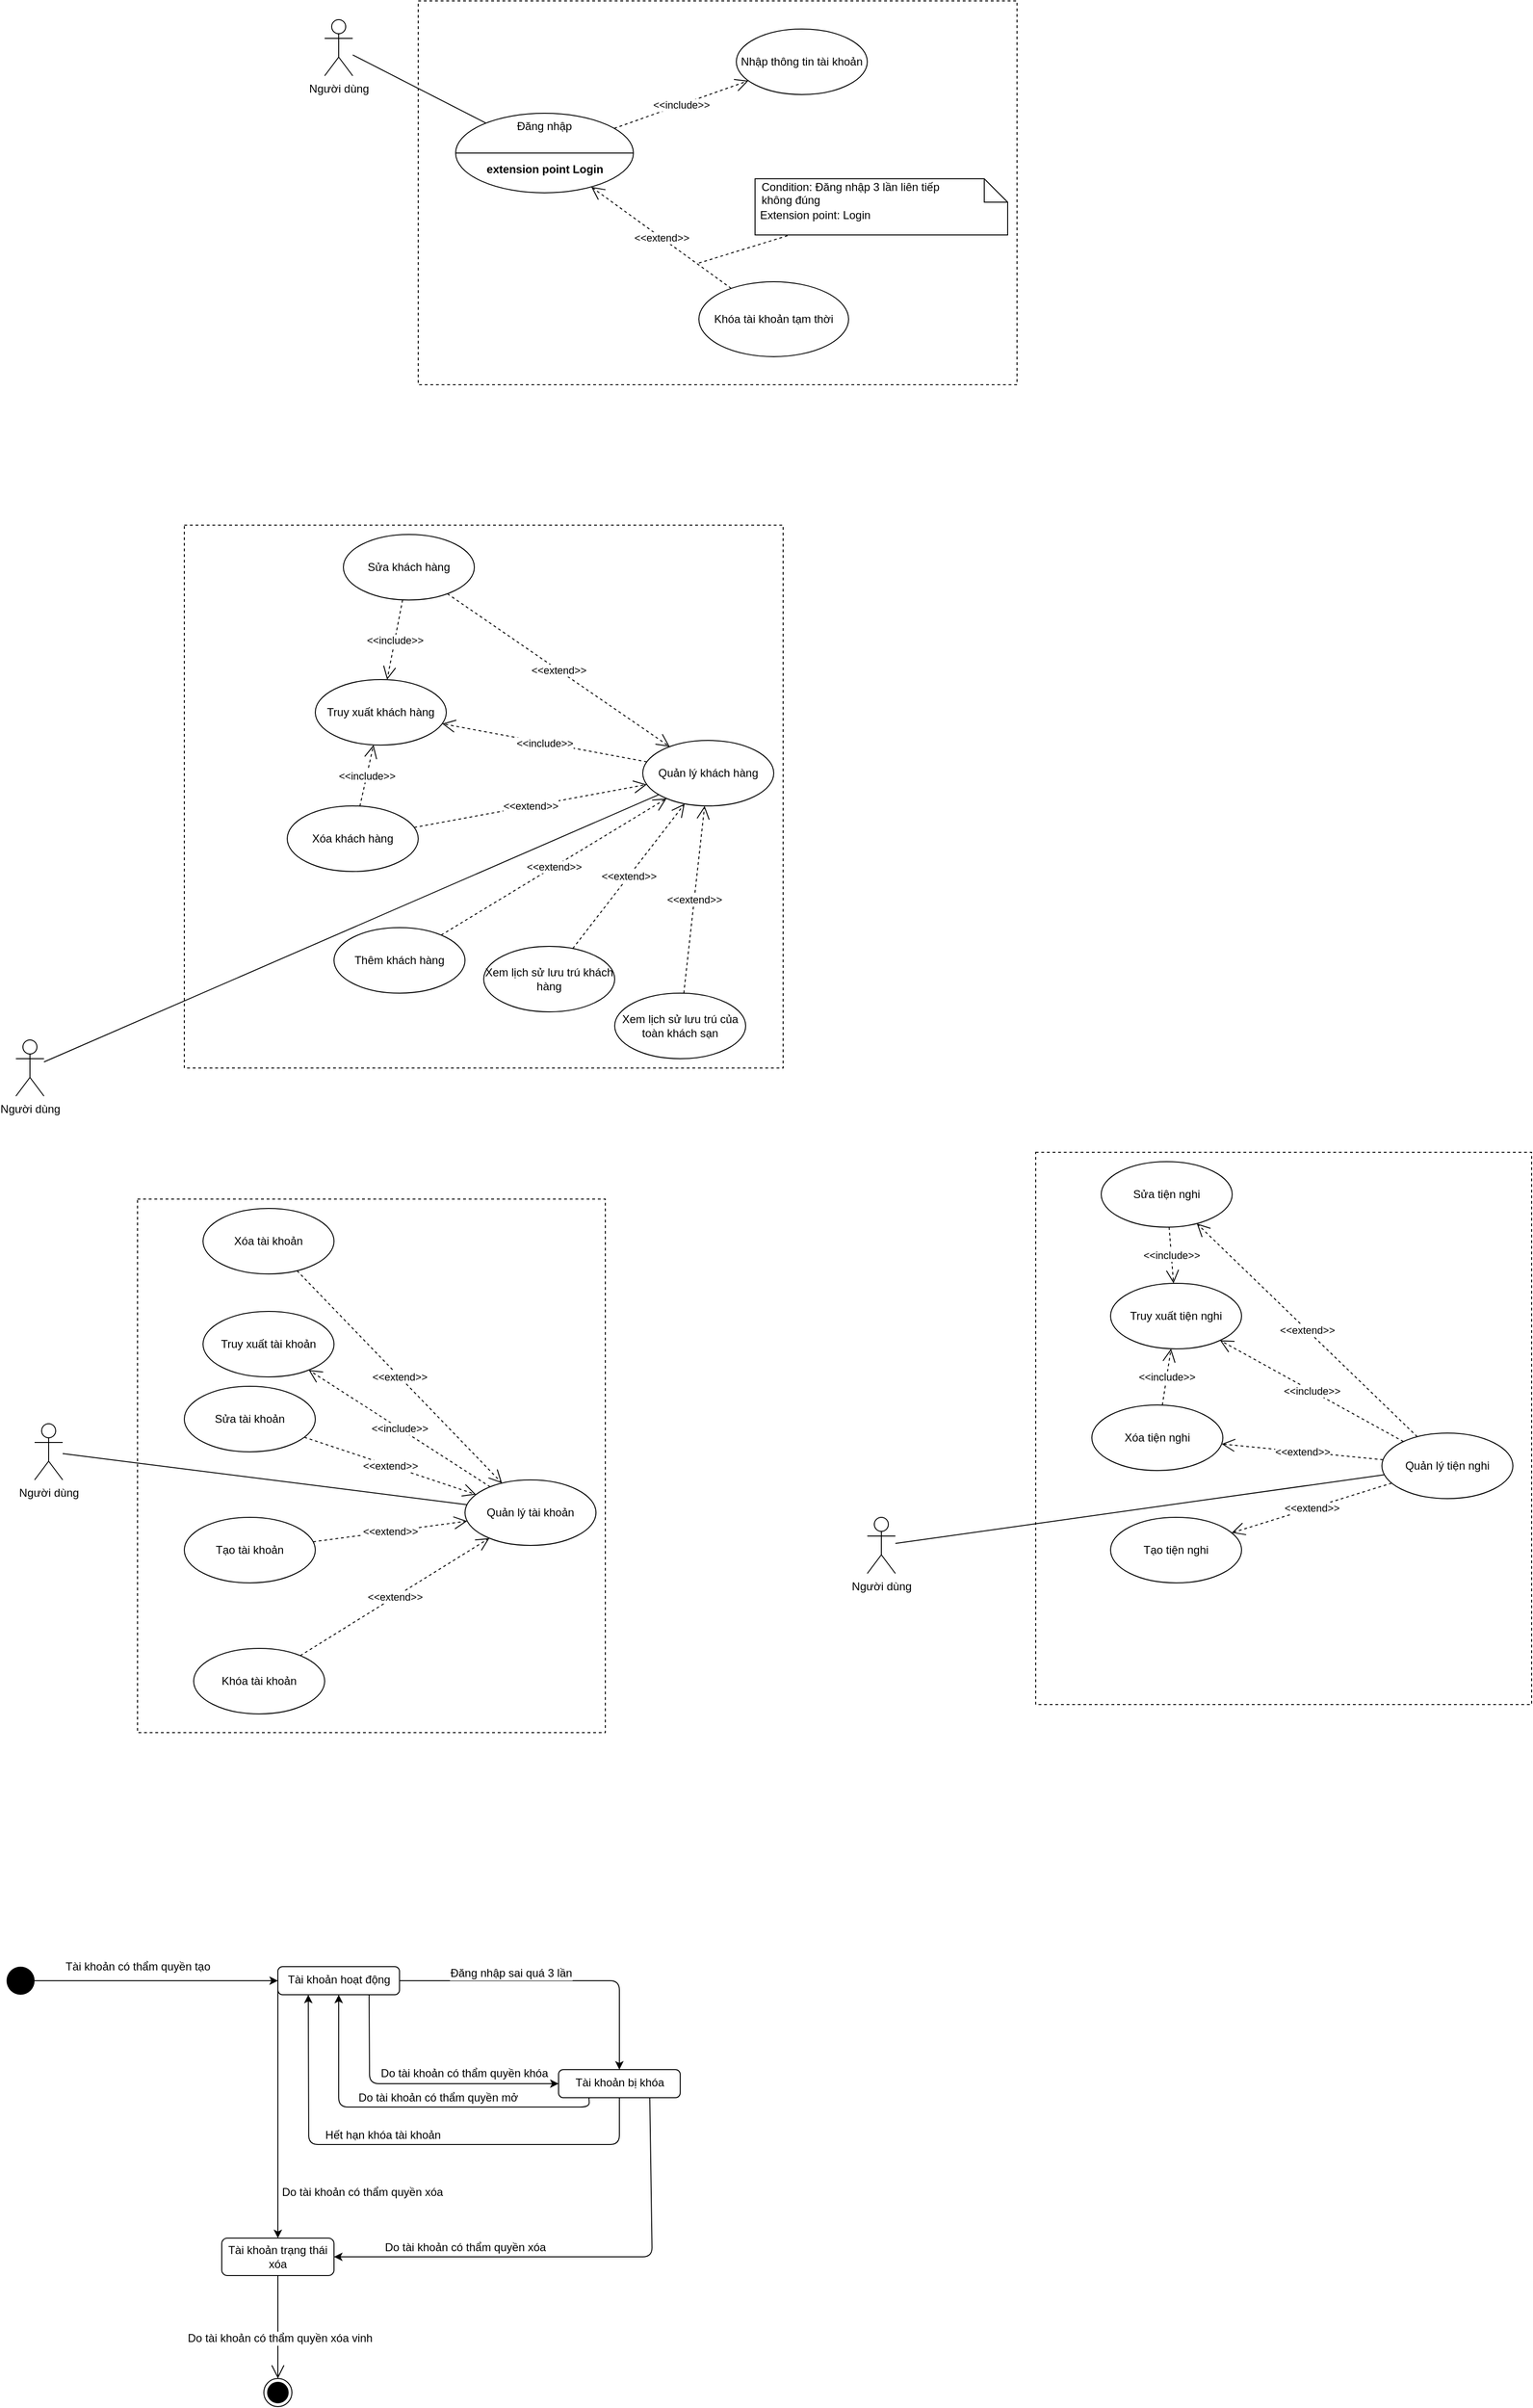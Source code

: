 <mxfile version="13.9.9" type="device"><diagram id="gdsbBJe4uqg6A36XCmF6" name="Page-1"><mxGraphModel dx="1776" dy="626" grid="1" gridSize="10" guides="1" tooltips="1" connect="1" arrows="1" fold="1" page="1" pageScale="1" pageWidth="850" pageHeight="1100" math="0" shadow="0"><root><mxCell id="0"/><mxCell id="1" parent="0"/><mxCell id="9LWGF8vVPzJAhm62j6cg-28" value="" style="rounded=0;whiteSpace=wrap;html=1;dashed=1;" parent="1" vertex="1"><mxGeometry x="860" y="1380" width="530" height="590" as="geometry"/></mxCell><mxCell id="z4V_FlqPf0spDL0bxKyA-69" value="" style="rounded=0;whiteSpace=wrap;html=1;align=center;dashed=1;" parent="1" vertex="1"><mxGeometry x="-100" y="1430" width="500" height="570" as="geometry"/></mxCell><mxCell id="z4V_FlqPf0spDL0bxKyA-40" value="" style="rounded=0;whiteSpace=wrap;html=1;align=center;dashed=1;" parent="1" vertex="1"><mxGeometry x="-50" y="710" width="640" height="580" as="geometry"/></mxCell><mxCell id="z4V_FlqPf0spDL0bxKyA-16" value="" style="rounded=0;whiteSpace=wrap;html=1;align=left;dashed=1;" parent="1" vertex="1"><mxGeometry x="200" y="150" width="640" height="410" as="geometry"/></mxCell><mxCell id="z4V_FlqPf0spDL0bxKyA-1" value="Người dùng" style="shape=umlActor;verticalLabelPosition=bottom;verticalAlign=top;html=1;" parent="1" vertex="1"><mxGeometry x="100" y="170" width="30" height="60" as="geometry"/></mxCell><mxCell id="z4V_FlqPf0spDL0bxKyA-2" value="Đăng nhập" style="ellipse;fillColor=#ffffff;strokeColor=#000000;verticalAlign=top;" parent="1" vertex="1"><mxGeometry x="240" y="270" width="190" height="85" as="geometry"/></mxCell><mxCell id="z4V_FlqPf0spDL0bxKyA-3" value="Nhập thông tin tài khoản" style="ellipse;whiteSpace=wrap;html=1;" parent="1" vertex="1"><mxGeometry x="540" y="180" width="140" height="70" as="geometry"/></mxCell><mxCell id="z4V_FlqPf0spDL0bxKyA-4" value="Khóa tài khoản tạm thời" style="ellipse;whiteSpace=wrap;html=1;" parent="1" vertex="1"><mxGeometry x="500" y="450" width="160" height="80" as="geometry"/></mxCell><mxCell id="z4V_FlqPf0spDL0bxKyA-5" value="&amp;lt;&amp;lt;include&amp;gt;&amp;gt;" style="endArrow=open;endSize=12;dashed=1;html=1;" parent="1" source="z4V_FlqPf0spDL0bxKyA-2" target="z4V_FlqPf0spDL0bxKyA-3" edge="1"><mxGeometry width="160" relative="1" as="geometry"><mxPoint x="280" y="480" as="sourcePoint"/><mxPoint x="440" y="480" as="targetPoint"/></mxGeometry></mxCell><mxCell id="z4V_FlqPf0spDL0bxKyA-6" value="&amp;lt;&amp;lt;extend&amp;gt;&amp;gt;" style="endArrow=open;endSize=12;dashed=1;html=1;" parent="1" source="z4V_FlqPf0spDL0bxKyA-4" target="z4V_FlqPf0spDL0bxKyA-2" edge="1"><mxGeometry width="160" relative="1" as="geometry"><mxPoint x="350" y="500" as="sourcePoint"/><mxPoint x="510" y="500" as="targetPoint"/></mxGeometry></mxCell><mxCell id="z4V_FlqPf0spDL0bxKyA-7" value="&amp;nbsp;Extension point: Login" style="shape=note2;boundedLbl=1;whiteSpace=wrap;html=1;size=25;verticalAlign=top;align=left;" parent="1" vertex="1"><mxGeometry x="560" y="340" width="270" height="60" as="geometry"/></mxCell><mxCell id="z4V_FlqPf0spDL0bxKyA-8" value="Condition: Đăng nhập 3 lần liên tiếp &#10;không đúng" style="resizeWidth=1;part=1;strokeColor=none;fillColor=none;align=left;spacingLeft=5;" parent="z4V_FlqPf0spDL0bxKyA-7" vertex="1"><mxGeometry width="270" height="30" relative="1" as="geometry"/></mxCell><mxCell id="z4V_FlqPf0spDL0bxKyA-10" value="" style="endArrow=none;dashed=1;html=1;" parent="1" target="z4V_FlqPf0spDL0bxKyA-7" edge="1"><mxGeometry width="50" height="50" relative="1" as="geometry"><mxPoint x="500" y="430" as="sourcePoint"/><mxPoint x="410" y="490" as="targetPoint"/></mxGeometry></mxCell><mxCell id="z4V_FlqPf0spDL0bxKyA-12" value="" style="endArrow=none;html=1;entryX=1;entryY=0.5;entryDx=0;entryDy=0;exitX=0;exitY=0.5;exitDx=0;exitDy=0;" parent="1" source="z4V_FlqPf0spDL0bxKyA-2" target="z4V_FlqPf0spDL0bxKyA-2" edge="1"><mxGeometry width="50" height="50" relative="1" as="geometry"><mxPoint x="250" y="500" as="sourcePoint"/><mxPoint x="300" y="450" as="targetPoint"/></mxGeometry></mxCell><mxCell id="z4V_FlqPf0spDL0bxKyA-13" value="extension point Login" style="text;html=1;align=center;verticalAlign=middle;resizable=0;points=[];autosize=1;fontStyle=1" parent="1" vertex="1"><mxGeometry x="265" y="320" width="140" height="20" as="geometry"/></mxCell><mxCell id="z4V_FlqPf0spDL0bxKyA-14" value="" style="endArrow=none;html=1;" parent="1" source="z4V_FlqPf0spDL0bxKyA-1" target="z4V_FlqPf0spDL0bxKyA-2" edge="1"><mxGeometry width="50" height="50" relative="1" as="geometry"><mxPoint x="180" y="490" as="sourcePoint"/><mxPoint x="230" y="440" as="targetPoint"/></mxGeometry></mxCell><mxCell id="z4V_FlqPf0spDL0bxKyA-20" value="Người dùng" style="shape=umlActor;verticalLabelPosition=bottom;verticalAlign=top;html=1;outlineConnect=0;align=center;" parent="1" vertex="1"><mxGeometry x="-230" y="1260" width="30" height="60" as="geometry"/></mxCell><mxCell id="z4V_FlqPf0spDL0bxKyA-21" value="Quản lý khách hàng" style="ellipse;whiteSpace=wrap;html=1;align=center;" parent="1" vertex="1"><mxGeometry x="440" y="940" width="140" height="70" as="geometry"/></mxCell><mxCell id="z4V_FlqPf0spDL0bxKyA-22" value="Thêm khách hàng" style="ellipse;whiteSpace=wrap;html=1;align=center;" parent="1" vertex="1"><mxGeometry x="110" y="1140" width="140" height="70" as="geometry"/></mxCell><mxCell id="z4V_FlqPf0spDL0bxKyA-23" value="Xóa khách hàng" style="ellipse;whiteSpace=wrap;html=1;align=center;" parent="1" vertex="1"><mxGeometry x="60" y="1010" width="140" height="70" as="geometry"/></mxCell><mxCell id="z4V_FlqPf0spDL0bxKyA-24" value="Sửa khách hàng" style="ellipse;whiteSpace=wrap;html=1;align=center;" parent="1" vertex="1"><mxGeometry x="120" y="720" width="140" height="70" as="geometry"/></mxCell><mxCell id="z4V_FlqPf0spDL0bxKyA-25" value="Truy xuất khách hàng" style="ellipse;whiteSpace=wrap;html=1;align=center;" parent="1" vertex="1"><mxGeometry x="90" y="875" width="140" height="70" as="geometry"/></mxCell><mxCell id="z4V_FlqPf0spDL0bxKyA-26" value="Xem lịch sử lưu trú khách hàng" style="ellipse;whiteSpace=wrap;html=1;align=center;" parent="1" vertex="1"><mxGeometry x="270" y="1160" width="140" height="70" as="geometry"/></mxCell><mxCell id="z4V_FlqPf0spDL0bxKyA-27" value="Xem lịch sử lưu trú của toàn khách sạn" style="ellipse;whiteSpace=wrap;html=1;align=center;" parent="1" vertex="1"><mxGeometry x="410" y="1210" width="140" height="70" as="geometry"/></mxCell><mxCell id="z4V_FlqPf0spDL0bxKyA-28" value="" style="endArrow=none;html=1;" parent="1" source="z4V_FlqPf0spDL0bxKyA-20" target="z4V_FlqPf0spDL0bxKyA-21" edge="1"><mxGeometry width="50" height="50" relative="1" as="geometry"><mxPoint x="40" y="970" as="sourcePoint"/><mxPoint x="90" y="920" as="targetPoint"/></mxGeometry></mxCell><mxCell id="z4V_FlqPf0spDL0bxKyA-29" value="&amp;lt;&amp;lt;extend&amp;gt;&amp;gt;" style="endArrow=open;endSize=12;dashed=1;html=1;" parent="1" source="z4V_FlqPf0spDL0bxKyA-24" target="z4V_FlqPf0spDL0bxKyA-21" edge="1"><mxGeometry width="160" relative="1" as="geometry"><mxPoint x="300" y="960" as="sourcePoint"/><mxPoint x="460" y="960" as="targetPoint"/></mxGeometry></mxCell><mxCell id="z4V_FlqPf0spDL0bxKyA-30" value="&amp;lt;&amp;lt;extend&amp;gt;&amp;gt;" style="endArrow=open;endSize=12;dashed=1;html=1;" parent="1" source="z4V_FlqPf0spDL0bxKyA-23" target="z4V_FlqPf0spDL0bxKyA-21" edge="1"><mxGeometry width="160" relative="1" as="geometry"><mxPoint x="310" y="1050" as="sourcePoint"/><mxPoint x="470" y="1050" as="targetPoint"/></mxGeometry></mxCell><mxCell id="z4V_FlqPf0spDL0bxKyA-33" value="&amp;lt;&amp;lt;extend&amp;gt;&amp;gt;" style="endArrow=open;endSize=12;dashed=1;html=1;" parent="1" source="z4V_FlqPf0spDL0bxKyA-22" target="z4V_FlqPf0spDL0bxKyA-21" edge="1"><mxGeometry width="160" relative="1" as="geometry"><mxPoint x="170" y="990" as="sourcePoint"/><mxPoint x="330" y="990" as="targetPoint"/></mxGeometry></mxCell><mxCell id="z4V_FlqPf0spDL0bxKyA-34" value="&amp;lt;&amp;lt;extend&amp;gt;&amp;gt;" style="endArrow=open;endSize=12;dashed=1;html=1;" parent="1" source="z4V_FlqPf0spDL0bxKyA-26" target="z4V_FlqPf0spDL0bxKyA-21" edge="1"><mxGeometry width="160" relative="1" as="geometry"><mxPoint x="130" y="980" as="sourcePoint"/><mxPoint x="290" y="980" as="targetPoint"/></mxGeometry></mxCell><mxCell id="z4V_FlqPf0spDL0bxKyA-35" value="&amp;lt;&amp;lt;extend&amp;gt;&amp;gt;" style="endArrow=open;endSize=12;dashed=1;html=1;" parent="1" source="z4V_FlqPf0spDL0bxKyA-27" target="z4V_FlqPf0spDL0bxKyA-21" edge="1"><mxGeometry width="160" relative="1" as="geometry"><mxPoint x="320" y="1120" as="sourcePoint"/><mxPoint x="480" y="1120" as="targetPoint"/></mxGeometry></mxCell><mxCell id="z4V_FlqPf0spDL0bxKyA-36" value="&amp;lt;&amp;lt;include&amp;gt;&amp;gt;" style="endArrow=open;endSize=12;dashed=1;html=1;" parent="1" source="z4V_FlqPf0spDL0bxKyA-21" target="z4V_FlqPf0spDL0bxKyA-25" edge="1"><mxGeometry width="160" relative="1" as="geometry"><mxPoint x="390" y="1040" as="sourcePoint"/><mxPoint x="550" y="1040" as="targetPoint"/></mxGeometry></mxCell><mxCell id="z4V_FlqPf0spDL0bxKyA-38" value="&amp;lt;&amp;lt;include&amp;gt;&amp;gt;" style="endArrow=open;endSize=12;dashed=1;html=1;" parent="1" source="z4V_FlqPf0spDL0bxKyA-24" target="z4V_FlqPf0spDL0bxKyA-25" edge="1"><mxGeometry width="160" relative="1" as="geometry"><mxPoint x="690" y="870" as="sourcePoint"/><mxPoint x="850" y="870" as="targetPoint"/></mxGeometry></mxCell><mxCell id="z4V_FlqPf0spDL0bxKyA-39" value="&amp;lt;&amp;lt;include&amp;gt;&amp;gt;" style="endArrow=open;endSize=12;dashed=1;html=1;" parent="1" source="z4V_FlqPf0spDL0bxKyA-23" target="z4V_FlqPf0spDL0bxKyA-25" edge="1"><mxGeometry width="160" relative="1" as="geometry"><mxPoint x="640" y="1160" as="sourcePoint"/><mxPoint x="800" y="1160" as="targetPoint"/></mxGeometry></mxCell><mxCell id="z4V_FlqPf0spDL0bxKyA-47" value="Quản lý tài khoản" style="ellipse;whiteSpace=wrap;html=1;align=center;" parent="1" vertex="1"><mxGeometry x="250" y="1730" width="140" height="70" as="geometry"/></mxCell><mxCell id="z4V_FlqPf0spDL0bxKyA-48" value="Người dùng" style="shape=umlActor;verticalLabelPosition=bottom;verticalAlign=top;html=1;align=center;" parent="1" vertex="1"><mxGeometry x="-210" y="1670" width="30" height="60" as="geometry"/></mxCell><mxCell id="z4V_FlqPf0spDL0bxKyA-50" value="Truy xuất tài khoản" style="ellipse;whiteSpace=wrap;html=1;align=center;" parent="1" vertex="1"><mxGeometry x="-30" y="1550" width="140" height="70" as="geometry"/></mxCell><mxCell id="z4V_FlqPf0spDL0bxKyA-51" value="Sửa tài khoản" style="ellipse;whiteSpace=wrap;html=1;align=center;" parent="1" vertex="1"><mxGeometry x="-50" y="1630" width="140" height="70" as="geometry"/></mxCell><mxCell id="z4V_FlqPf0spDL0bxKyA-52" value="Xóa tài khoản" style="ellipse;whiteSpace=wrap;html=1;align=center;" parent="1" vertex="1"><mxGeometry x="-30" y="1440" width="140" height="70" as="geometry"/></mxCell><mxCell id="z4V_FlqPf0spDL0bxKyA-53" value="Khóa tài khoản" style="ellipse;whiteSpace=wrap;html=1;align=center;" parent="1" vertex="1"><mxGeometry x="-40" y="1910" width="140" height="70" as="geometry"/></mxCell><mxCell id="z4V_FlqPf0spDL0bxKyA-56" value="Tạo tài khoản" style="ellipse;whiteSpace=wrap;html=1;align=center;" parent="1" vertex="1"><mxGeometry x="-50" y="1770" width="140" height="70" as="geometry"/></mxCell><mxCell id="z4V_FlqPf0spDL0bxKyA-58" value="&amp;lt;&amp;lt;extend&amp;gt;&amp;gt;" style="endArrow=open;endSize=12;dashed=1;html=1;" parent="1" source="z4V_FlqPf0spDL0bxKyA-53" target="z4V_FlqPf0spDL0bxKyA-47" edge="1"><mxGeometry width="160" relative="1" as="geometry"><mxPoint x="250" y="1960" as="sourcePoint"/><mxPoint x="410" y="1960" as="targetPoint"/></mxGeometry></mxCell><mxCell id="z4V_FlqPf0spDL0bxKyA-59" value="&amp;lt;&amp;lt;include&amp;gt;&amp;gt;" style="endArrow=open;endSize=12;dashed=1;html=1;" parent="1" source="z4V_FlqPf0spDL0bxKyA-47" target="z4V_FlqPf0spDL0bxKyA-50" edge="1"><mxGeometry width="160" relative="1" as="geometry"><mxPoint x="150" y="1690" as="sourcePoint"/><mxPoint x="310" y="1690" as="targetPoint"/></mxGeometry></mxCell><mxCell id="z4V_FlqPf0spDL0bxKyA-60" value="&amp;lt;&amp;lt;extend&amp;gt;&amp;gt;" style="endArrow=open;endSize=12;dashed=1;html=1;" parent="1" source="z4V_FlqPf0spDL0bxKyA-52" target="z4V_FlqPf0spDL0bxKyA-47" edge="1"><mxGeometry width="160" relative="1" as="geometry"><mxPoint x="130" y="1640" as="sourcePoint"/><mxPoint x="290" y="1640" as="targetPoint"/></mxGeometry></mxCell><mxCell id="z4V_FlqPf0spDL0bxKyA-61" value="&amp;lt;&amp;lt;extend&amp;gt;&amp;gt;" style="endArrow=open;endSize=12;dashed=1;html=1;" parent="1" source="z4V_FlqPf0spDL0bxKyA-51" target="z4V_FlqPf0spDL0bxKyA-47" edge="1"><mxGeometry width="160" relative="1" as="geometry"><mxPoint x="330" y="1860" as="sourcePoint"/><mxPoint x="490" y="1860" as="targetPoint"/></mxGeometry></mxCell><mxCell id="z4V_FlqPf0spDL0bxKyA-62" value="&amp;lt;&amp;lt;extend&amp;gt;&amp;gt;" style="endArrow=open;endSize=12;dashed=1;html=1;" parent="1" source="z4V_FlqPf0spDL0bxKyA-56" target="z4V_FlqPf0spDL0bxKyA-47" edge="1"><mxGeometry width="160" relative="1" as="geometry"><mxPoint x="350" y="1880" as="sourcePoint"/><mxPoint x="510" y="1880" as="targetPoint"/></mxGeometry></mxCell><mxCell id="z4V_FlqPf0spDL0bxKyA-66" value="" style="endArrow=none;html=1;" parent="1" source="z4V_FlqPf0spDL0bxKyA-47" target="z4V_FlqPf0spDL0bxKyA-48" edge="1"><mxGeometry width="50" height="50" relative="1" as="geometry"><mxPoint x="-190" y="1920" as="sourcePoint"/><mxPoint x="-140" y="1870" as="targetPoint"/></mxGeometry></mxCell><mxCell id="9LWGF8vVPzJAhm62j6cg-1" value="Người dùng" style="shape=umlActor;verticalLabelPosition=bottom;verticalAlign=top;html=1;" parent="1" vertex="1"><mxGeometry x="680" y="1770" width="30" height="60" as="geometry"/></mxCell><mxCell id="9LWGF8vVPzJAhm62j6cg-2" value="Quản lý tiện nghi" style="ellipse;whiteSpace=wrap;html=1;" parent="1" vertex="1"><mxGeometry x="1230" y="1680" width="140" height="70" as="geometry"/></mxCell><mxCell id="9LWGF8vVPzJAhm62j6cg-3" value="Tạo tiện nghi" style="ellipse;whiteSpace=wrap;html=1;" parent="1" vertex="1"><mxGeometry x="940" y="1770" width="140" height="70" as="geometry"/></mxCell><mxCell id="9LWGF8vVPzJAhm62j6cg-4" value="Sửa tiện nghi" style="ellipse;whiteSpace=wrap;html=1;" parent="1" vertex="1"><mxGeometry x="930" y="1390" width="140" height="70" as="geometry"/></mxCell><mxCell id="9LWGF8vVPzJAhm62j6cg-5" value="Xóa tiện nghi" style="ellipse;whiteSpace=wrap;html=1;" parent="1" vertex="1"><mxGeometry x="920" y="1650" width="140" height="70" as="geometry"/></mxCell><mxCell id="9LWGF8vVPzJAhm62j6cg-7" value="" style="endArrow=none;html=1;" parent="1" source="9LWGF8vVPzJAhm62j6cg-1" target="9LWGF8vVPzJAhm62j6cg-2" edge="1"><mxGeometry width="50" height="50" relative="1" as="geometry"><mxPoint x="780" y="1540" as="sourcePoint"/><mxPoint x="830" y="1490" as="targetPoint"/></mxGeometry></mxCell><mxCell id="9LWGF8vVPzJAhm62j6cg-9" value="Truy xuất tiện nghi" style="ellipse;whiteSpace=wrap;html=1;" parent="1" vertex="1"><mxGeometry x="940" y="1520" width="140" height="70" as="geometry"/></mxCell><mxCell id="9LWGF8vVPzJAhm62j6cg-10" value="&amp;lt;&amp;lt;include&amp;gt;&amp;gt;" style="endArrow=open;endSize=12;dashed=1;html=1;" parent="1" source="9LWGF8vVPzJAhm62j6cg-4" target="9LWGF8vVPzJAhm62j6cg-9" edge="1"><mxGeometry width="160" relative="1" as="geometry"><mxPoint x="1170" y="1580" as="sourcePoint"/><mxPoint x="1330" y="1580" as="targetPoint"/></mxGeometry></mxCell><mxCell id="9LWGF8vVPzJAhm62j6cg-11" value="&amp;lt;&amp;lt;include&amp;gt;&amp;gt;" style="endArrow=open;endSize=12;dashed=1;html=1;" parent="1" source="9LWGF8vVPzJAhm62j6cg-5" target="9LWGF8vVPzJAhm62j6cg-9" edge="1"><mxGeometry width="160" relative="1" as="geometry"><mxPoint x="640" y="1680" as="sourcePoint"/><mxPoint x="800" y="1680" as="targetPoint"/></mxGeometry></mxCell><mxCell id="9LWGF8vVPzJAhm62j6cg-20" value="&amp;lt;&amp;lt;extend&amp;gt;&amp;gt;" style="endArrow=open;endSize=12;dashed=1;html=1;" parent="1" source="9LWGF8vVPzJAhm62j6cg-2" target="9LWGF8vVPzJAhm62j6cg-4" edge="1"><mxGeometry width="160" relative="1" as="geometry"><mxPoint x="1240" y="1580" as="sourcePoint"/><mxPoint x="1360" y="1550" as="targetPoint"/></mxGeometry></mxCell><mxCell id="9LWGF8vVPzJAhm62j6cg-21" value="&amp;lt;&amp;lt;extend&amp;gt;&amp;gt;" style="endArrow=open;endSize=12;dashed=1;html=1;" parent="1" source="9LWGF8vVPzJAhm62j6cg-2" target="9LWGF8vVPzJAhm62j6cg-5" edge="1"><mxGeometry width="160" relative="1" as="geometry"><mxPoint x="1350" y="1550" as="sourcePoint"/><mxPoint x="1510" y="1550" as="targetPoint"/></mxGeometry></mxCell><mxCell id="9LWGF8vVPzJAhm62j6cg-23" value="&amp;lt;&amp;lt;include&amp;gt;&amp;gt;" style="endArrow=open;endSize=12;dashed=1;html=1;" parent="1" source="9LWGF8vVPzJAhm62j6cg-2" target="9LWGF8vVPzJAhm62j6cg-9" edge="1"><mxGeometry width="160" relative="1" as="geometry"><mxPoint x="1320" y="1550" as="sourcePoint"/><mxPoint x="1480" y="1550" as="targetPoint"/></mxGeometry></mxCell><mxCell id="9LWGF8vVPzJAhm62j6cg-25" value="&amp;lt;&amp;lt;extend&amp;gt;&amp;gt;" style="endArrow=open;endSize=12;dashed=1;html=1;" parent="1" source="9LWGF8vVPzJAhm62j6cg-2" target="9LWGF8vVPzJAhm62j6cg-3" edge="1"><mxGeometry width="160" relative="1" as="geometry"><mxPoint x="1250" y="1800" as="sourcePoint"/><mxPoint x="1410" y="1800" as="targetPoint"/></mxGeometry></mxCell><mxCell id="9LWGF8vVPzJAhm62j6cg-29" value="" style="ellipse;fillColor=#000000;strokeColor=none;dashed=1;fontSize=12;" parent="1" vertex="1"><mxGeometry x="-240" y="2250" width="30" height="30" as="geometry"/></mxCell><mxCell id="9LWGF8vVPzJAhm62j6cg-30" value="Tài khoản hoạt động" style="html=1;align=center;verticalAlign=top;rounded=1;absoluteArcSize=1;arcSize=10;dashed=0;fontSize=12;" parent="1" vertex="1"><mxGeometry x="50" y="2250" width="130" height="30" as="geometry"/></mxCell><mxCell id="9LWGF8vVPzJAhm62j6cg-31" value="Tài khoản bị khóa" style="html=1;align=center;verticalAlign=top;rounded=1;absoluteArcSize=1;arcSize=10;dashed=0;fontSize=12;" parent="1" vertex="1"><mxGeometry x="350" y="2360" width="130" height="30" as="geometry"/></mxCell><mxCell id="9LWGF8vVPzJAhm62j6cg-32" value="" style="endArrow=classic;html=1;fontSize=12;" parent="1" source="9LWGF8vVPzJAhm62j6cg-30" target="9LWGF8vVPzJAhm62j6cg-31" edge="1"><mxGeometry width="50" height="50" relative="1" as="geometry"><mxPoint x="190" y="2400" as="sourcePoint"/><mxPoint x="240" y="2350" as="targetPoint"/><Array as="points"><mxPoint x="415" y="2265"/></Array></mxGeometry></mxCell><mxCell id="9LWGF8vVPzJAhm62j6cg-33" value="Đăng nhập sai quá 3 lần" style="edgeLabel;html=1;align=center;verticalAlign=middle;resizable=0;points=[];fontSize=12;" parent="9LWGF8vVPzJAhm62j6cg-32" vertex="1" connectable="0"><mxGeometry x="-0.485" relative="1" as="geometry"><mxPoint x="34" y="-8" as="offset"/></mxGeometry></mxCell><mxCell id="9LWGF8vVPzJAhm62j6cg-34" value="" style="endArrow=classic;html=1;exitX=0.75;exitY=1;exitDx=0;exitDy=0;fontSize=12;" parent="1" source="9LWGF8vVPzJAhm62j6cg-30" target="9LWGF8vVPzJAhm62j6cg-31" edge="1"><mxGeometry width="50" height="50" relative="1" as="geometry"><mxPoint x="120" y="2390" as="sourcePoint"/><mxPoint x="170" y="2340" as="targetPoint"/><Array as="points"><mxPoint x="148" y="2375"/></Array></mxGeometry></mxCell><mxCell id="9LWGF8vVPzJAhm62j6cg-35" value="Do tài khoản có thẩm quyền khóa" style="edgeLabel;html=1;align=center;verticalAlign=middle;resizable=0;points=[];fontSize=12;" parent="9LWGF8vVPzJAhm62j6cg-34" vertex="1" connectable="0"><mxGeometry x="0.077" y="3" relative="1" as="geometry"><mxPoint x="36" y="-8" as="offset"/></mxGeometry></mxCell><mxCell id="9LWGF8vVPzJAhm62j6cg-36" value="" style="endArrow=classic;html=1;fontSize=12;" parent="1" source="9LWGF8vVPzJAhm62j6cg-29" target="9LWGF8vVPzJAhm62j6cg-30" edge="1"><mxGeometry width="50" height="50" relative="1" as="geometry"><mxPoint x="-10" y="2480" as="sourcePoint"/><mxPoint x="40" y="2430" as="targetPoint"/></mxGeometry></mxCell><mxCell id="9LWGF8vVPzJAhm62j6cg-50" value="Tài khoản có thẩm quyền tạo" style="edgeLabel;html=1;align=center;verticalAlign=middle;resizable=0;points=[];fontSize=12;" parent="9LWGF8vVPzJAhm62j6cg-36" vertex="1" connectable="0"><mxGeometry x="-0.333" y="3" relative="1" as="geometry"><mxPoint x="23" y="-12" as="offset"/></mxGeometry></mxCell><mxCell id="9LWGF8vVPzJAhm62j6cg-38" value="" style="endArrow=classic;html=1;entryX=0.5;entryY=1;entryDx=0;entryDy=0;exitX=0.25;exitY=1;exitDx=0;exitDy=0;fontSize=12;" parent="1" source="9LWGF8vVPzJAhm62j6cg-31" target="9LWGF8vVPzJAhm62j6cg-30" edge="1"><mxGeometry width="50" height="50" relative="1" as="geometry"><mxPoint x="270" y="2540" as="sourcePoint"/><mxPoint x="320" y="2490" as="targetPoint"/><Array as="points"><mxPoint x="383" y="2400"/><mxPoint x="115" y="2400"/></Array></mxGeometry></mxCell><mxCell id="9LWGF8vVPzJAhm62j6cg-39" value="Do tài khoản có thẩm quyền mở" style="edgeLabel;html=1;align=center;verticalAlign=middle;resizable=0;points=[];fontSize=12;" parent="9LWGF8vVPzJAhm62j6cg-38" vertex="1" connectable="0"><mxGeometry x="0.153" y="3" relative="1" as="geometry"><mxPoint x="56.99" y="-13" as="offset"/></mxGeometry></mxCell><mxCell id="9LWGF8vVPzJAhm62j6cg-40" value="" style="endArrow=classic;html=1;entryX=0.25;entryY=1;entryDx=0;entryDy=0;exitX=0.5;exitY=1;exitDx=0;exitDy=0;fontSize=12;" parent="1" source="9LWGF8vVPzJAhm62j6cg-31" target="9LWGF8vVPzJAhm62j6cg-30" edge="1"><mxGeometry width="50" height="50" relative="1" as="geometry"><mxPoint x="370" y="2530" as="sourcePoint"/><mxPoint x="420" y="2480" as="targetPoint"/><Array as="points"><mxPoint x="415" y="2440"/><mxPoint x="83" y="2440"/></Array></mxGeometry></mxCell><mxCell id="9LWGF8vVPzJAhm62j6cg-41" value="Hết hạn khóa tài khoản" style="edgeLabel;html=1;align=center;verticalAlign=middle;resizable=0;points=[];fontSize=12;" parent="9LWGF8vVPzJAhm62j6cg-40" vertex="1" connectable="0"><mxGeometry x="0.031" y="2" relative="1" as="geometry"><mxPoint x="-24" y="-12" as="offset"/></mxGeometry></mxCell><mxCell id="9LWGF8vVPzJAhm62j6cg-42" value="Tài khoản trạng thái xóa" style="rounded=1;whiteSpace=wrap;html=1;fontSize=12;" parent="1" vertex="1"><mxGeometry x="-10" y="2540" width="120" height="40" as="geometry"/></mxCell><mxCell id="9LWGF8vVPzJAhm62j6cg-43" value="" style="endArrow=classic;html=1;exitX=0;exitY=0.75;exitDx=0;exitDy=0;fontSize=12;" parent="1" source="9LWGF8vVPzJAhm62j6cg-30" target="9LWGF8vVPzJAhm62j6cg-42" edge="1"><mxGeometry width="50" height="50" relative="1" as="geometry"><mxPoint x="320" y="2580" as="sourcePoint"/><mxPoint x="370" y="2530" as="targetPoint"/></mxGeometry></mxCell><mxCell id="9LWGF8vVPzJAhm62j6cg-45" value="Do tài khoản có thẩm quyền xóa" style="edgeLabel;html=1;align=center;verticalAlign=middle;resizable=0;points=[];fontSize=12;" parent="9LWGF8vVPzJAhm62j6cg-43" vertex="1" connectable="0"><mxGeometry x="0.447" y="-1" relative="1" as="geometry"><mxPoint x="91" y="24.5" as="offset"/></mxGeometry></mxCell><mxCell id="9LWGF8vVPzJAhm62j6cg-44" value="" style="endArrow=classic;html=1;exitX=0.75;exitY=1;exitDx=0;exitDy=0;fontSize=12;" parent="1" source="9LWGF8vVPzJAhm62j6cg-31" target="9LWGF8vVPzJAhm62j6cg-42" edge="1"><mxGeometry width="50" height="50" relative="1" as="geometry"><mxPoint x="370" y="2600" as="sourcePoint"/><mxPoint x="420" y="2550" as="targetPoint"/><Array as="points"><mxPoint x="450" y="2560"/></Array></mxGeometry></mxCell><mxCell id="9LWGF8vVPzJAhm62j6cg-46" value="Do tài khoản có thẩm quyền xóa" style="edgeLabel;html=1;align=center;verticalAlign=middle;resizable=0;points=[];fontSize=12;" parent="9LWGF8vVPzJAhm62j6cg-44" vertex="1" connectable="0"><mxGeometry x="0.474" y="-2" relative="1" as="geometry"><mxPoint x="5.98" y="-8" as="offset"/></mxGeometry></mxCell><mxCell id="9LWGF8vVPzJAhm62j6cg-48" value="" style="ellipse;html=1;shape=endState;fillColor=#000000;strokeColor=#000000;fontSize=12;" parent="1" vertex="1"><mxGeometry x="35" y="2690" width="30" height="30" as="geometry"/></mxCell><mxCell id="9LWGF8vVPzJAhm62j6cg-49" value="" style="endArrow=open;endFill=1;endSize=12;html=1;fontSize=12;" parent="1" source="9LWGF8vVPzJAhm62j6cg-42" target="9LWGF8vVPzJAhm62j6cg-48" edge="1"><mxGeometry width="160" relative="1" as="geometry"><mxPoint x="240" y="2680" as="sourcePoint"/><mxPoint x="400" y="2680" as="targetPoint"/></mxGeometry></mxCell><mxCell id="9LWGF8vVPzJAhm62j6cg-52" value="Do tài khoản có thẩm quyền xóa vinh" style="edgeLabel;html=1;align=center;verticalAlign=middle;resizable=0;points=[];fontSize=12;" parent="9LWGF8vVPzJAhm62j6cg-49" vertex="1" connectable="0"><mxGeometry x="0.218" y="2" relative="1" as="geometry"><mxPoint as="offset"/></mxGeometry></mxCell></root></mxGraphModel></diagram></mxfile>